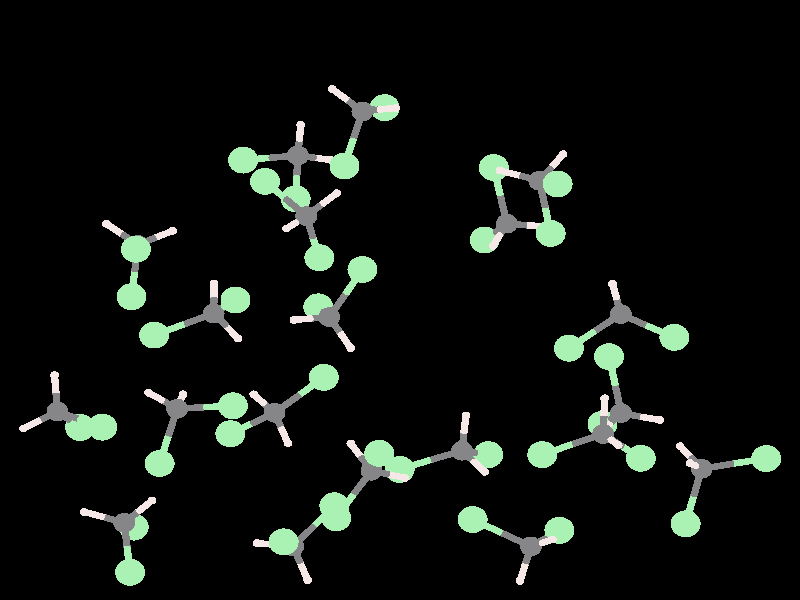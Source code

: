 #include "colors.inc"
#include "finish.inc"

global_settings {assumed_gamma 1 max_trace_level 6}
background {color White transmit 1.0}
camera {orthographic angle 0
  right -21.93*x up 18.31*y
  direction 50.00*z
  location <0,0,50.00> look_at <0,0,0>}


light_source {<  2.00,   3.00,  40.00> color White
  area_light <0.70, 0, 0>, <0, 0.70, 0>, 3, 3
  adaptive 1 jitter}
// no fog
#declare simple = finish {phong 0.7}
#declare pale = finish {ambient 0.5 diffuse 0.85 roughness 0.001 specular 0.200 }
#declare intermediate = finish {ambient 0.3 diffuse 0.6 specular 0.1 roughness 0.04}
#declare vmd = finish {ambient 0.0 diffuse 0.65 phong 0.1 phong_size 40.0 specular 0.5 }
#declare jmol = finish {ambient 0.2 diffuse 0.6 specular 1 roughness 0.001 metallic}
#declare ase2 = finish {ambient 0.05 brilliance 3 diffuse 0.6 metallic specular 0.7 roughness 0.04 reflection 0.15}
#declare ase3 = finish {ambient 0.15 brilliance 2 diffuse 0.6 metallic specular 1.0 roughness 0.001 reflection 0.0}
#declare glass = finish {ambient 0.05 diffuse 0.3 specular 1.0 roughness 0.001}
#declare glass2 = finish {ambient 0.01 diffuse 0.3 specular 1.0 reflection 0.25 roughness 0.001}
#declare Rcell = 0.050;
#declare Rbond = 0.100;

#macro atom(LOC, R, COL, TRANS, FIN)
  sphere{LOC, R texture{pigment{color COL transmit TRANS} finish{FIN}}}
#end
#macro constrain(LOC, R, COL, TRANS FIN)
union{torus{R, Rcell rotate 45*z texture{pigment{color COL transmit TRANS} finish{FIN}}}
     torus{R, Rcell rotate -45*z texture{pigment{color COL transmit TRANS} finish{FIN}}}
     translate LOC}
#end

// no cell vertices
atom(< -2.80,   4.41, -17.24>, 0.30, rgb <0.24, 0.24, 0.25>, 0.0, jmol) // #0
atom(< -4.30,   4.27, -18.27>, 0.41, rgb <0.40, 0.89, 0.45>, 0.0, jmol) // #1
atom(< -2.86,   3.09, -16.04>, 0.41, rgb <0.40, 0.89, 0.45>, 0.0, jmol) // #2
atom(< -2.72,   5.35, -16.66>, 0.12, rgb <0.91, 0.81, 0.79>, 0.0, jmol) // #3
atom(< -1.88,   4.27, -17.87>, 0.12, rgb <0.91, 0.81, 0.79>, 0.0, jmol) // #4
atom(< -6.11,  -3.32, -11.69>, 0.30, rgb <0.24, 0.24, 0.25>, 0.0, jmol) // #5
atom(< -6.59,  -4.99, -11.89>, 0.41, rgb <0.40, 0.89, 0.45>, 0.0, jmol) // #6
atom(< -4.58,  -3.23, -10.76>, 0.41, rgb <0.40, 0.89, 0.45>, 0.0, jmol) // #7
atom(< -6.89,  -2.83, -11.13>, 0.12, rgb <0.91, 0.81, 0.79>, 0.0, jmol) // #8
atom(< -5.95,  -2.88, -12.69>, 0.12, rgb <0.91, 0.81, 0.79>, 0.0, jmol) // #9
atom(< -1.03,   5.75, -13.49>, 0.30, rgb <0.24, 0.24, 0.25>, 0.0, jmol) // #10
atom(< -0.42,   5.87, -15.12>, 0.41, rgb <0.40, 0.89, 0.45>, 0.0, jmol) // #11
atom(< -1.52,   4.09, -13.15>, 0.41, rgb <0.40, 0.89, 0.45>, 0.0, jmol) // #12
atom(< -1.86,   6.44, -13.30>, 0.12, rgb <0.91, 0.81, 0.79>, 0.0, jmol) // #13
atom(< -0.12,   5.86, -12.90>, 0.12, rgb <0.91, 0.81, 0.79>, 0.0, jmol) // #14
atom(< -2.57,   2.56,  -7.98>, 0.30, rgb <0.24, 0.24, 0.25>, 0.0, jmol) // #15
atom(< -3.70,   3.62,  -8.78>, 0.41, rgb <0.40, 0.89, 0.45>, 0.0, jmol) // #16
atom(< -2.21,   1.29,  -9.19>, 0.41, rgb <0.40, 0.89, 0.45>, 0.0, jmol) // #17
atom(< -3.11,   2.18,  -7.23>, 0.12, rgb <0.91, 0.81, 0.79>, 0.0, jmol) // #18
atom(< -1.73,   3.26,  -7.76>, 0.12, rgb <0.91, 0.81, 0.79>, 0.0, jmol) // #19
atom(< -7.19,   1.68,  -9.51>, 0.30, rgb <0.24, 0.24, 0.25>, 0.0, jmol) // #20
atom(< -7.36,   0.10, -10.27>, 0.41, rgb <0.40, 0.89, 0.45>, 0.0, jmol) // #21
atom(< -7.24,   1.55,  -7.73>, 0.41, rgb <0.40, 0.89, 0.45>, 0.0, jmol) // #22
atom(< -8.05,   2.33,  -9.80>, 0.12, rgb <0.91, 0.81, 0.79>, 0.0, jmol) // #23
atom(< -6.23,   2.11,  -9.80>, 0.12, rgb <0.91, 0.81, 0.79>, 0.0, jmol) // #24
atom(< -7.56,  -6.80, -15.77>, 0.30, rgb <0.24, 0.24, 0.25>, 0.0, jmol) // #25
atom(< -7.30,  -6.93, -17.52>, 0.41, rgb <0.40, 0.89, 0.45>, 0.0, jmol) // #26
atom(< -7.40,  -8.31, -14.88>, 0.41, rgb <0.40, 0.89, 0.45>, 0.0, jmol) // #27
atom(< -8.65,  -6.47, -15.65>, 0.12, rgb <0.91, 0.81, 0.79>, 0.0, jmol) // #28
atom(< -6.80,  -6.12, -15.31>, 0.12, rgb <0.91, 0.81, 0.79>, 0.0, jmol) // #29
atom(<  3.59,  -7.52, -11.37>, 0.30, rgb <0.24, 0.24, 0.25>, 0.0, jmol) // #30
atom(<  1.99,  -6.70, -11.26>, 0.41, rgb <0.40, 0.89, 0.45>, 0.0, jmol) // #31
atom(<  4.37,  -7.03, -12.87>, 0.41, rgb <0.40, 0.89, 0.45>, 0.0, jmol) // #32
atom(<  3.29,  -8.57, -11.43>, 0.12, rgb <0.91, 0.81, 0.79>, 0.0, jmol) // #33
atom(<  4.18,  -7.31, -10.44>, 0.12, rgb <0.91, 0.81, 0.79>, 0.0, jmol) // #34
atom(<  2.93,   2.33, -14.30>, 0.30, rgb <0.24, 0.24, 0.25>, 0.0, jmol) // #35
atom(<  2.32,   1.83, -15.87>, 0.41, rgb <0.40, 0.89, 0.45>, 0.0, jmol) // #36
atom(<  2.57,   4.04, -14.11>, 0.41, rgb <0.40, 0.89, 0.45>, 0.0, jmol) // #37
atom(<  4.03,   2.24, -14.32>, 0.12, rgb <0.91, 0.81, 0.79>, 0.0, jmol) // #38
atom(<  2.55,   1.65, -13.49>, 0.12, rgb <0.91, 0.81, 0.79>, 0.0, jmol) // #39
atom(<  1.70,  -4.60, -14.48>, 0.30, rgb <0.24, 0.24, 0.25>, 0.0, jmol) // #40
atom(< -0.01,  -5.17, -14.34>, 0.41, rgb <0.40, 0.89, 0.45>, 0.0, jmol) // #41
atom(<  2.42,  -4.72, -16.14>, 0.41, rgb <0.40, 0.89, 0.45>, 0.0, jmol) // #42
atom(<  2.32,  -5.24, -13.78>, 0.12, rgb <0.91, 0.81, 0.79>, 0.0, jmol) // #43
atom(<  1.81,  -3.53, -14.23>, 0.12, rgb <0.91, 0.81, 0.79>, 0.0, jmol) // #44
atom(< -9.39,  -3.40, -15.94>, 0.30, rgb <0.24, 0.24, 0.25>, 0.0, jmol) // #45
atom(< -8.16,  -3.88, -14.74>, 0.41, rgb <0.40, 0.89, 0.45>, 0.0, jmol) // #46
atom(< -8.77,  -3.89, -17.54>, 0.41, rgb <0.40, 0.89, 0.45>, 0.0, jmol) // #47
atom(< -9.47,  -2.29, -15.90>, 0.12, rgb <0.91, 0.81, 0.79>, 0.0, jmol) // #48
atom(<-10.32,  -3.92, -15.71>, 0.12, rgb <0.91, 0.81, 0.79>, 0.0, jmol) // #49
atom(< -5.11,  -0.41, -17.48>, 0.30, rgb <0.24, 0.24, 0.25>, 0.0, jmol) // #50
atom(< -4.51,  -0.00, -15.84>, 0.41, rgb <0.40, 0.89, 0.45>, 0.0, jmol) // #51
atom(< -6.74,  -1.07, -17.33>, 0.41, rgb <0.40, 0.89, 0.45>, 0.0, jmol) // #52
atom(< -4.44,  -1.17, -17.96>, 0.12, rgb <0.91, 0.81, 0.79>, 0.0, jmol) // #53
atom(< -5.10,   0.50, -18.10>, 0.12, rgb <0.91, 0.81, 0.79>, 0.0, jmol) // #54
atom(<  3.82,   3.64, -10.89>, 0.30, rgb <0.24, 0.24, 0.25>, 0.0, jmol) // #55
atom(<  4.32,   3.54,  -9.12>, 0.41, rgb <0.40, 0.89, 0.45>, 0.0, jmol) // #56
atom(<  4.13,   2.03, -11.55>, 0.41, rgb <0.40, 0.89, 0.45>, 0.0, jmol) // #57
atom(<  4.47,   4.45, -11.39>, 0.12, rgb <0.91, 0.81, 0.79>, 0.0, jmol) // #58
atom(<  2.74,   3.95, -10.98>, 0.12, rgb <0.91, 0.81, 0.79>, 0.0, jmol) // #59
atom(< -1.94,  -0.52,  -4.39>, 0.30, rgb <0.24, 0.24, 0.25>, 0.0, jmol) // #60
atom(< -1.03,   0.93,  -3.74>, 0.41, rgb <0.40, 0.89, 0.45>, 0.0, jmol) // #61
atom(< -2.24,  -0.21,  -6.11>, 0.41, rgb <0.40, 0.89, 0.45>, 0.0, jmol) // #62
atom(< -2.91,  -0.61,  -3.82>, 0.12, rgb <0.91, 0.81, 0.79>, 0.0, jmol) // #63
atom(< -1.35,  -1.47,  -4.19>, 0.12, rgb <0.91, 0.81, 0.79>, 0.0, jmol) // #64
atom(< -3.44,  -3.44, -15.62>, 0.30, rgb <0.24, 0.24, 0.25>, 0.0, jmol) // #65
atom(< -2.09,  -2.36, -16.23>, 0.41, rgb <0.40, 0.89, 0.45>, 0.0, jmol) // #66
atom(< -4.65,  -4.08, -16.85>, 0.41, rgb <0.40, 0.89, 0.45>, 0.0, jmol) // #67
atom(< -4.01,  -2.88, -14.78>, 0.12, rgb <0.91, 0.81, 0.79>, 0.0, jmol) // #68
atom(< -3.07,  -4.37, -15.23>, 0.12, rgb <0.91, 0.81, 0.79>, 0.0, jmol) // #69
atom(<  8.27,  -5.15, -16.18>, 0.30, rgb <0.24, 0.24, 0.25>, 0.0, jmol) // #70
atom(< 10.04,  -4.84, -16.31>, 0.41, rgb <0.40, 0.89, 0.45>, 0.0, jmol) // #71
atom(<  7.83,  -6.83, -16.57>, 0.41, rgb <0.40, 0.89, 0.45>, 0.0, jmol) // #72
atom(<  7.68,  -4.46, -16.80>, 0.12, rgb <0.91, 0.81, 0.79>, 0.0, jmol) // #73
atom(<  7.95,  -4.98, -15.13>, 0.12, rgb <0.91, 0.81, 0.79>, 0.0, jmol) // #74
atom(< -0.78,  -5.21,  -9.65>, 0.30, rgb <0.24, 0.24, 0.25>, 0.0, jmol) // #75
atom(< -1.75,  -6.65,  -9.63>, 0.41, rgb <0.40, 0.89, 0.45>, 0.0, jmol) // #76
atom(< -0.57,  -4.68,  -7.95>, 0.41, rgb <0.40, 0.89, 0.45>, 0.0, jmol) // #77
atom(< -1.35,  -4.38, -10.14>, 0.12, rgb <0.91, 0.81, 0.79>, 0.0, jmol) // #78
atom(<  0.13,  -5.43, -10.20>, 0.12, rgb <0.91, 0.81, 0.79>, 0.0, jmol) // #79
atom(< -2.93,  -7.52, -17.72>, 0.30, rgb <0.24, 0.24, 0.25>, 0.0, jmol) // #80
atom(< -1.80,  -6.28, -18.31>, 0.41, rgb <0.40, 0.89, 0.45>, 0.0, jmol) // #81
atom(< -3.19,  -7.38, -15.95>, 0.41, rgb <0.40, 0.89, 0.45>, 0.0, jmol) // #82
atom(< -2.53,  -8.55, -17.95>, 0.12, rgb <0.91, 0.81, 0.79>, 0.0, jmol) // #83
atom(< -3.92,  -7.42, -18.21>, 0.12, rgb <0.91, 0.81, 0.79>, 0.0, jmol) // #84
atom(<  5.57,  -4.09,  -7.00>, 0.30, rgb <0.24, 0.24, 0.25>, 0.0, jmol) // #85
atom(<  3.90,  -4.72,  -7.15>, 0.41, rgb <0.40, 0.89, 0.45>, 0.0, jmol) // #86
atom(<  6.60,  -4.83,  -8.26>, 0.41, rgb <0.40, 0.89, 0.45>, 0.0, jmol) // #87
atom(<  5.98,  -4.43,  -6.01>, 0.12, rgb <0.91, 0.81, 0.79>, 0.0, jmol) // #88
atom(<  5.61,  -3.00,  -7.13>, 0.12, rgb <0.91, 0.81, 0.79>, 0.0, jmol) // #89
atom(<  6.06,  -3.45, -11.57>, 0.30, rgb <0.24, 0.24, 0.25>, 0.0, jmol) // #90
atom(<  5.55,  -3.79, -13.29>, 0.41, rgb <0.40, 0.89, 0.45>, 0.0, jmol) // #91
atom(<  5.73,  -1.73, -11.06>, 0.41, rgb <0.40, 0.89, 0.45>, 0.0, jmol) // #92
atom(<  7.12,  -3.66, -11.47>, 0.12, rgb <0.91, 0.81, 0.79>, 0.0, jmol) // #93
atom(<  5.45,  -4.11, -10.94>, 0.12, rgb <0.91, 0.81, 0.79>, 0.0, jmol) // #94
atom(<  6.05,  -0.43, -15.40>, 0.30, rgb <0.24, 0.24, 0.25>, 0.0, jmol) // #95
atom(<  4.63,  -1.47, -15.15>, 0.41, rgb <0.40, 0.89, 0.45>, 0.0, jmol) // #96
atom(<  7.52,  -1.14, -14.63>, 0.41, rgb <0.40, 0.89, 0.45>, 0.0, jmol) // #97
atom(<  5.82,   0.50, -14.87>, 0.12, rgb <0.91, 0.81, 0.79>, 0.0, jmol) // #98
atom(<  6.02,  -0.37, -16.52>, 0.12, rgb <0.91, 0.81, 0.79>, 0.0, jmol) // #99
cylinder {< -2.80,   4.41, -17.24>, < -2.83,   3.75, -16.64>, Rbond texture{pigment {color rgb <0.24, 0.24, 0.25> transmit 0.0} finish{jmol}}}
cylinder {< -2.86,   3.09, -16.04>, < -2.83,   3.75, -16.64>, Rbond texture{pigment {color rgb <0.40, 0.89, 0.45> transmit 0.0} finish{jmol}}}
cylinder {< -2.80,   4.41, -17.24>, < -3.55,   4.34, -17.76>, Rbond texture{pigment {color rgb <0.24, 0.24, 0.25> transmit 0.0} finish{jmol}}}
cylinder {< -4.30,   4.27, -18.27>, < -3.55,   4.34, -17.76>, Rbond texture{pigment {color rgb <0.40, 0.89, 0.45> transmit 0.0} finish{jmol}}}
cylinder {< -2.80,   4.41, -17.24>, < -2.34,   4.34, -17.56>, Rbond texture{pigment {color rgb <0.24, 0.24, 0.25> transmit 0.0} finish{jmol}}}
cylinder {< -1.88,   4.27, -17.87>, < -2.34,   4.34, -17.56>, Rbond texture{pigment {color rgb <0.91, 0.81, 0.79> transmit 0.0} finish{jmol}}}
cylinder {< -2.80,   4.41, -17.24>, < -2.76,   4.88, -16.95>, Rbond texture{pigment {color rgb <0.24, 0.24, 0.25> transmit 0.0} finish{jmol}}}
cylinder {< -2.72,   5.35, -16.66>, < -2.76,   4.88, -16.95>, Rbond texture{pigment {color rgb <0.91, 0.81, 0.79> transmit 0.0} finish{jmol}}}
cylinder {< -6.11,  -3.32, -11.69>, < -6.35,  -4.15, -11.79>, Rbond texture{pigment {color rgb <0.24, 0.24, 0.25> transmit 0.0} finish{jmol}}}
cylinder {< -6.59,  -4.99, -11.89>, < -6.35,  -4.15, -11.79>, Rbond texture{pigment {color rgb <0.40, 0.89, 0.45> transmit 0.0} finish{jmol}}}
cylinder {< -6.11,  -3.32, -11.69>, < -6.50,  -3.07, -11.41>, Rbond texture{pigment {color rgb <0.24, 0.24, 0.25> transmit 0.0} finish{jmol}}}
cylinder {< -6.89,  -2.83, -11.13>, < -6.50,  -3.07, -11.41>, Rbond texture{pigment {color rgb <0.91, 0.81, 0.79> transmit 0.0} finish{jmol}}}
cylinder {< -6.11,  -3.32, -11.69>, < -6.03,  -3.10, -12.19>, Rbond texture{pigment {color rgb <0.24, 0.24, 0.25> transmit 0.0} finish{jmol}}}
cylinder {< -5.95,  -2.88, -12.69>, < -6.03,  -3.10, -12.19>, Rbond texture{pigment {color rgb <0.91, 0.81, 0.79> transmit 0.0} finish{jmol}}}
cylinder {< -6.11,  -3.32, -11.69>, < -5.35,  -3.27, -11.23>, Rbond texture{pigment {color rgb <0.24, 0.24, 0.25> transmit 0.0} finish{jmol}}}
cylinder {< -4.58,  -3.23, -10.76>, < -5.35,  -3.27, -11.23>, Rbond texture{pigment {color rgb <0.40, 0.89, 0.45> transmit 0.0} finish{jmol}}}
cylinder {< -1.03,   5.75, -13.49>, < -1.44,   6.10, -13.39>, Rbond texture{pigment {color rgb <0.24, 0.24, 0.25> transmit 0.0} finish{jmol}}}
cylinder {< -1.86,   6.44, -13.30>, < -1.44,   6.10, -13.39>, Rbond texture{pigment {color rgb <0.91, 0.81, 0.79> transmit 0.0} finish{jmol}}}
cylinder {< -1.03,   5.75, -13.49>, < -0.72,   5.81, -14.30>, Rbond texture{pigment {color rgb <0.24, 0.24, 0.25> transmit 0.0} finish{jmol}}}
cylinder {< -0.42,   5.87, -15.12>, < -0.72,   5.81, -14.30>, Rbond texture{pigment {color rgb <0.40, 0.89, 0.45> transmit 0.0} finish{jmol}}}
cylinder {< -1.03,   5.75, -13.49>, < -1.28,   4.92, -13.32>, Rbond texture{pigment {color rgb <0.24, 0.24, 0.25> transmit 0.0} finish{jmol}}}
cylinder {< -1.52,   4.09, -13.15>, < -1.28,   4.92, -13.32>, Rbond texture{pigment {color rgb <0.40, 0.89, 0.45> transmit 0.0} finish{jmol}}}
cylinder {< -1.03,   5.75, -13.49>, < -0.58,   5.81, -13.19>, Rbond texture{pigment {color rgb <0.24, 0.24, 0.25> transmit 0.0} finish{jmol}}}
cylinder {< -0.12,   5.86, -12.90>, < -0.58,   5.81, -13.19>, Rbond texture{pigment {color rgb <0.91, 0.81, 0.79> transmit 0.0} finish{jmol}}}
cylinder {< -2.57,   2.56,  -7.98>, < -3.14,   3.09,  -8.38>, Rbond texture{pigment {color rgb <0.24, 0.24, 0.25> transmit 0.0} finish{jmol}}}
cylinder {< -3.70,   3.62,  -8.78>, < -3.14,   3.09,  -8.38>, Rbond texture{pigment {color rgb <0.40, 0.89, 0.45> transmit 0.0} finish{jmol}}}
cylinder {< -2.57,   2.56,  -7.98>, < -2.39,   1.92,  -8.58>, Rbond texture{pigment {color rgb <0.24, 0.24, 0.25> transmit 0.0} finish{jmol}}}
cylinder {< -2.21,   1.29,  -9.19>, < -2.39,   1.92,  -8.58>, Rbond texture{pigment {color rgb <0.40, 0.89, 0.45> transmit 0.0} finish{jmol}}}
cylinder {< -2.57,   2.56,  -7.98>, < -2.84,   2.37,  -7.61>, Rbond texture{pigment {color rgb <0.24, 0.24, 0.25> transmit 0.0} finish{jmol}}}
cylinder {< -3.11,   2.18,  -7.23>, < -2.84,   2.37,  -7.61>, Rbond texture{pigment {color rgb <0.91, 0.81, 0.79> transmit 0.0} finish{jmol}}}
cylinder {< -2.57,   2.56,  -7.98>, < -2.15,   2.91,  -7.87>, Rbond texture{pigment {color rgb <0.24, 0.24, 0.25> transmit 0.0} finish{jmol}}}
cylinder {< -1.73,   3.26,  -7.76>, < -2.15,   2.91,  -7.87>, Rbond texture{pigment {color rgb <0.91, 0.81, 0.79> transmit 0.0} finish{jmol}}}
cylinder {< -7.19,   1.68,  -9.51>, < -7.27,   0.89,  -9.89>, Rbond texture{pigment {color rgb <0.24, 0.24, 0.25> transmit 0.0} finish{jmol}}}
cylinder {< -7.36,   0.10, -10.27>, < -7.27,   0.89,  -9.89>, Rbond texture{pigment {color rgb <0.40, 0.89, 0.45> transmit 0.0} finish{jmol}}}
cylinder {< -7.19,   1.68,  -9.51>, < -7.62,   2.01,  -9.66>, Rbond texture{pigment {color rgb <0.24, 0.24, 0.25> transmit 0.0} finish{jmol}}}
cylinder {< -8.05,   2.33,  -9.80>, < -7.62,   2.01,  -9.66>, Rbond texture{pigment {color rgb <0.91, 0.81, 0.79> transmit 0.0} finish{jmol}}}
cylinder {< -7.19,   1.68,  -9.51>, < -6.71,   1.90,  -9.65>, Rbond texture{pigment {color rgb <0.24, 0.24, 0.25> transmit 0.0} finish{jmol}}}
cylinder {< -6.23,   2.11,  -9.80>, < -6.71,   1.90,  -9.65>, Rbond texture{pigment {color rgb <0.91, 0.81, 0.79> transmit 0.0} finish{jmol}}}
cylinder {< -7.19,   1.68,  -9.51>, < -7.22,   1.61,  -8.62>, Rbond texture{pigment {color rgb <0.24, 0.24, 0.25> transmit 0.0} finish{jmol}}}
cylinder {< -7.24,   1.55,  -7.73>, < -7.22,   1.61,  -8.62>, Rbond texture{pigment {color rgb <0.40, 0.89, 0.45> transmit 0.0} finish{jmol}}}
cylinder {< -7.56,  -6.80, -15.77>, < -7.43,  -6.86, -16.65>, Rbond texture{pigment {color rgb <0.24, 0.24, 0.25> transmit 0.0} finish{jmol}}}
cylinder {< -7.30,  -6.93, -17.52>, < -7.43,  -6.86, -16.65>, Rbond texture{pigment {color rgb <0.40, 0.89, 0.45> transmit 0.0} finish{jmol}}}
cylinder {< -7.56,  -6.80, -15.77>, < -8.10,  -6.63, -15.71>, Rbond texture{pigment {color rgb <0.24, 0.24, 0.25> transmit 0.0} finish{jmol}}}
cylinder {< -8.65,  -6.47, -15.65>, < -8.10,  -6.63, -15.71>, Rbond texture{pigment {color rgb <0.91, 0.81, 0.79> transmit 0.0} finish{jmol}}}
cylinder {< -7.56,  -6.80, -15.77>, < -7.18,  -6.46, -15.54>, Rbond texture{pigment {color rgb <0.24, 0.24, 0.25> transmit 0.0} finish{jmol}}}
cylinder {< -6.80,  -6.12, -15.31>, < -7.18,  -6.46, -15.54>, Rbond texture{pigment {color rgb <0.91, 0.81, 0.79> transmit 0.0} finish{jmol}}}
cylinder {< -7.56,  -6.80, -15.77>, < -7.48,  -7.55, -15.32>, Rbond texture{pigment {color rgb <0.24, 0.24, 0.25> transmit 0.0} finish{jmol}}}
cylinder {< -7.40,  -8.31, -14.88>, < -7.48,  -7.55, -15.32>, Rbond texture{pigment {color rgb <0.40, 0.89, 0.45> transmit 0.0} finish{jmol}}}
cylinder {<  3.59,  -7.52, -11.37>, <  2.79,  -7.11, -11.31>, Rbond texture{pigment {color rgb <0.24, 0.24, 0.25> transmit 0.0} finish{jmol}}}
cylinder {<  1.99,  -6.70, -11.26>, <  2.79,  -7.11, -11.31>, Rbond texture{pigment {color rgb <0.40, 0.89, 0.45> transmit 0.0} finish{jmol}}}
cylinder {<  3.59,  -7.52, -11.37>, <  3.44,  -8.05, -11.40>, Rbond texture{pigment {color rgb <0.24, 0.24, 0.25> transmit 0.0} finish{jmol}}}
cylinder {<  3.29,  -8.57, -11.43>, <  3.44,  -8.05, -11.40>, Rbond texture{pigment {color rgb <0.91, 0.81, 0.79> transmit 0.0} finish{jmol}}}
cylinder {<  3.59,  -7.52, -11.37>, <  3.89,  -7.42, -10.91>, Rbond texture{pigment {color rgb <0.24, 0.24, 0.25> transmit 0.0} finish{jmol}}}
cylinder {<  4.18,  -7.31, -10.44>, <  3.89,  -7.42, -10.91>, Rbond texture{pigment {color rgb <0.91, 0.81, 0.79> transmit 0.0} finish{jmol}}}
cylinder {<  3.59,  -7.52, -11.37>, <  3.98,  -7.28, -12.12>, Rbond texture{pigment {color rgb <0.24, 0.24, 0.25> transmit 0.0} finish{jmol}}}
cylinder {<  4.37,  -7.03, -12.87>, <  3.98,  -7.28, -12.12>, Rbond texture{pigment {color rgb <0.40, 0.89, 0.45> transmit 0.0} finish{jmol}}}
cylinder {<  2.93,   2.33, -14.30>, <  2.63,   2.08, -15.09>, Rbond texture{pigment {color rgb <0.24, 0.24, 0.25> transmit 0.0} finish{jmol}}}
cylinder {<  2.32,   1.83, -15.87>, <  2.63,   2.08, -15.09>, Rbond texture{pigment {color rgb <0.40, 0.89, 0.45> transmit 0.0} finish{jmol}}}
cylinder {<  2.93,   2.33, -14.30>, <  3.48,   2.28, -14.31>, Rbond texture{pigment {color rgb <0.24, 0.24, 0.25> transmit 0.0} finish{jmol}}}
cylinder {<  4.03,   2.24, -14.32>, <  3.48,   2.28, -14.31>, Rbond texture{pigment {color rgb <0.91, 0.81, 0.79> transmit 0.0} finish{jmol}}}
cylinder {<  2.93,   2.33, -14.30>, <  2.75,   3.19, -14.21>, Rbond texture{pigment {color rgb <0.24, 0.24, 0.25> transmit 0.0} finish{jmol}}}
cylinder {<  2.57,   4.04, -14.11>, <  2.75,   3.19, -14.21>, Rbond texture{pigment {color rgb <0.40, 0.89, 0.45> transmit 0.0} finish{jmol}}}
cylinder {<  2.93,   2.33, -14.30>, <  2.74,   1.99, -13.90>, Rbond texture{pigment {color rgb <0.24, 0.24, 0.25> transmit 0.0} finish{jmol}}}
cylinder {<  2.55,   1.65, -13.49>, <  2.74,   1.99, -13.90>, Rbond texture{pigment {color rgb <0.91, 0.81, 0.79> transmit 0.0} finish{jmol}}}
cylinder {<  1.70,  -4.60, -14.48>, <  0.84,  -4.88, -14.41>, Rbond texture{pigment {color rgb <0.24, 0.24, 0.25> transmit 0.0} finish{jmol}}}
cylinder {< -0.01,  -5.17, -14.34>, <  0.84,  -4.88, -14.41>, Rbond texture{pigment {color rgb <0.40, 0.89, 0.45> transmit 0.0} finish{jmol}}}
cylinder {<  1.70,  -4.60, -14.48>, <  2.06,  -4.66, -15.31>, Rbond texture{pigment {color rgb <0.24, 0.24, 0.25> transmit 0.0} finish{jmol}}}
cylinder {<  2.42,  -4.72, -16.14>, <  2.06,  -4.66, -15.31>, Rbond texture{pigment {color rgb <0.40, 0.89, 0.45> transmit 0.0} finish{jmol}}}
cylinder {<  1.70,  -4.60, -14.48>, <  2.01,  -4.92, -14.13>, Rbond texture{pigment {color rgb <0.24, 0.24, 0.25> transmit 0.0} finish{jmol}}}
cylinder {<  2.32,  -5.24, -13.78>, <  2.01,  -4.92, -14.13>, Rbond texture{pigment {color rgb <0.91, 0.81, 0.79> transmit 0.0} finish{jmol}}}
cylinder {<  1.70,  -4.60, -14.48>, <  1.75,  -4.06, -14.36>, Rbond texture{pigment {color rgb <0.24, 0.24, 0.25> transmit 0.0} finish{jmol}}}
cylinder {<  1.81,  -3.53, -14.23>, <  1.75,  -4.06, -14.36>, Rbond texture{pigment {color rgb <0.91, 0.81, 0.79> transmit 0.0} finish{jmol}}}
cylinder {< -9.39,  -3.40, -15.94>, < -9.08,  -3.65, -16.74>, Rbond texture{pigment {color rgb <0.24, 0.24, 0.25> transmit 0.0} finish{jmol}}}
cylinder {< -8.77,  -3.89, -17.54>, < -9.08,  -3.65, -16.74>, Rbond texture{pigment {color rgb <0.40, 0.89, 0.45> transmit 0.0} finish{jmol}}}
cylinder {< -9.39,  -3.40, -15.94>, < -9.86,  -3.66, -15.82>, Rbond texture{pigment {color rgb <0.24, 0.24, 0.25> transmit 0.0} finish{jmol}}}
cylinder {<-10.32,  -3.92, -15.71>, < -9.86,  -3.66, -15.82>, Rbond texture{pigment {color rgb <0.91, 0.81, 0.79> transmit 0.0} finish{jmol}}}
cylinder {< -9.39,  -3.40, -15.94>, < -8.78,  -3.64, -15.34>, Rbond texture{pigment {color rgb <0.24, 0.24, 0.25> transmit 0.0} finish{jmol}}}
cylinder {< -8.16,  -3.88, -14.74>, < -8.78,  -3.64, -15.34>, Rbond texture{pigment {color rgb <0.40, 0.89, 0.45> transmit 0.0} finish{jmol}}}
cylinder {< -9.39,  -3.40, -15.94>, < -9.43,  -2.84, -15.92>, Rbond texture{pigment {color rgb <0.24, 0.24, 0.25> transmit 0.0} finish{jmol}}}
cylinder {< -9.47,  -2.29, -15.90>, < -9.43,  -2.84, -15.92>, Rbond texture{pigment {color rgb <0.91, 0.81, 0.79> transmit 0.0} finish{jmol}}}
cylinder {< -5.11,  -0.41, -17.48>, < -4.77,  -0.79, -17.72>, Rbond texture{pigment {color rgb <0.24, 0.24, 0.25> transmit 0.0} finish{jmol}}}
cylinder {< -4.44,  -1.17, -17.96>, < -4.77,  -0.79, -17.72>, Rbond texture{pigment {color rgb <0.91, 0.81, 0.79> transmit 0.0} finish{jmol}}}
cylinder {< -5.11,  -0.41, -17.48>, < -5.92,  -0.74, -17.40>, Rbond texture{pigment {color rgb <0.24, 0.24, 0.25> transmit 0.0} finish{jmol}}}
cylinder {< -6.74,  -1.07, -17.33>, < -5.92,  -0.74, -17.40>, Rbond texture{pigment {color rgb <0.40, 0.89, 0.45> transmit 0.0} finish{jmol}}}
cylinder {< -5.11,  -0.41, -17.48>, < -5.10,   0.05, -17.79>, Rbond texture{pigment {color rgb <0.24, 0.24, 0.25> transmit 0.0} finish{jmol}}}
cylinder {< -5.10,   0.50, -18.10>, < -5.10,   0.05, -17.79>, Rbond texture{pigment {color rgb <0.91, 0.81, 0.79> transmit 0.0} finish{jmol}}}
cylinder {< -5.11,  -0.41, -17.48>, < -4.81,  -0.21, -16.66>, Rbond texture{pigment {color rgb <0.24, 0.24, 0.25> transmit 0.0} finish{jmol}}}
cylinder {< -4.51,  -0.00, -15.84>, < -4.81,  -0.21, -16.66>, Rbond texture{pigment {color rgb <0.40, 0.89, 0.45> transmit 0.0} finish{jmol}}}
cylinder {<  3.82,   3.64, -10.89>, <  4.15,   4.04, -11.14>, Rbond texture{pigment {color rgb <0.24, 0.24, 0.25> transmit 0.0} finish{jmol}}}
cylinder {<  4.47,   4.45, -11.39>, <  4.15,   4.04, -11.14>, Rbond texture{pigment {color rgb <0.91, 0.81, 0.79> transmit 0.0} finish{jmol}}}
cylinder {<  3.82,   3.64, -10.89>, <  3.98,   2.84, -11.22>, Rbond texture{pigment {color rgb <0.24, 0.24, 0.25> transmit 0.0} finish{jmol}}}
cylinder {<  4.13,   2.03, -11.55>, <  3.98,   2.84, -11.22>, Rbond texture{pigment {color rgb <0.40, 0.89, 0.45> transmit 0.0} finish{jmol}}}
cylinder {<  3.82,   3.64, -10.89>, <  3.28,   3.80, -10.94>, Rbond texture{pigment {color rgb <0.24, 0.24, 0.25> transmit 0.0} finish{jmol}}}
cylinder {<  2.74,   3.95, -10.98>, <  3.28,   3.80, -10.94>, Rbond texture{pigment {color rgb <0.91, 0.81, 0.79> transmit 0.0} finish{jmol}}}
cylinder {<  3.82,   3.64, -10.89>, <  4.07,   3.59, -10.01>, Rbond texture{pigment {color rgb <0.24, 0.24, 0.25> transmit 0.0} finish{jmol}}}
cylinder {<  4.32,   3.54,  -9.12>, <  4.07,   3.59, -10.01>, Rbond texture{pigment {color rgb <0.40, 0.89, 0.45> transmit 0.0} finish{jmol}}}
cylinder {< -1.94,  -0.52,  -4.39>, < -2.09,  -0.36,  -5.25>, Rbond texture{pigment {color rgb <0.24, 0.24, 0.25> transmit 0.0} finish{jmol}}}
cylinder {< -2.24,  -0.21,  -6.11>, < -2.09,  -0.36,  -5.25>, Rbond texture{pigment {color rgb <0.40, 0.89, 0.45> transmit 0.0} finish{jmol}}}
cylinder {< -1.94,  -0.52,  -4.39>, < -2.42,  -0.56,  -4.11>, Rbond texture{pigment {color rgb <0.24, 0.24, 0.25> transmit 0.0} finish{jmol}}}
cylinder {< -2.91,  -0.61,  -3.82>, < -2.42,  -0.56,  -4.11>, Rbond texture{pigment {color rgb <0.91, 0.81, 0.79> transmit 0.0} finish{jmol}}}
cylinder {< -1.94,  -0.52,  -4.39>, < -1.48,   0.20,  -4.07>, Rbond texture{pigment {color rgb <0.24, 0.24, 0.25> transmit 0.0} finish{jmol}}}
cylinder {< -1.03,   0.93,  -3.74>, < -1.48,   0.20,  -4.07>, Rbond texture{pigment {color rgb <0.40, 0.89, 0.45> transmit 0.0} finish{jmol}}}
cylinder {< -1.94,  -0.52,  -4.39>, < -1.64,  -1.00,  -4.29>, Rbond texture{pigment {color rgb <0.24, 0.24, 0.25> transmit 0.0} finish{jmol}}}
cylinder {< -1.35,  -1.47,  -4.19>, < -1.64,  -1.00,  -4.29>, Rbond texture{pigment {color rgb <0.91, 0.81, 0.79> transmit 0.0} finish{jmol}}}
cylinder {< -3.44,  -3.44, -15.62>, < -2.76,  -2.90, -15.93>, Rbond texture{pigment {color rgb <0.24, 0.24, 0.25> transmit 0.0} finish{jmol}}}
cylinder {< -2.09,  -2.36, -16.23>, < -2.76,  -2.90, -15.93>, Rbond texture{pigment {color rgb <0.40, 0.89, 0.45> transmit 0.0} finish{jmol}}}
cylinder {< -3.44,  -3.44, -15.62>, < -4.04,  -3.76, -16.24>, Rbond texture{pigment {color rgb <0.24, 0.24, 0.25> transmit 0.0} finish{jmol}}}
cylinder {< -4.65,  -4.08, -16.85>, < -4.04,  -3.76, -16.24>, Rbond texture{pigment {color rgb <0.40, 0.89, 0.45> transmit 0.0} finish{jmol}}}
cylinder {< -3.44,  -3.44, -15.62>, < -3.73,  -3.16, -15.20>, Rbond texture{pigment {color rgb <0.24, 0.24, 0.25> transmit 0.0} finish{jmol}}}
cylinder {< -4.01,  -2.88, -14.78>, < -3.73,  -3.16, -15.20>, Rbond texture{pigment {color rgb <0.91, 0.81, 0.79> transmit 0.0} finish{jmol}}}
cylinder {< -3.44,  -3.44, -15.62>, < -3.26,  -3.90, -15.43>, Rbond texture{pigment {color rgb <0.24, 0.24, 0.25> transmit 0.0} finish{jmol}}}
cylinder {< -3.07,  -4.37, -15.23>, < -3.26,  -3.90, -15.43>, Rbond texture{pigment {color rgb <0.91, 0.81, 0.79> transmit 0.0} finish{jmol}}}
cylinder {<  8.27,  -5.15, -16.18>, <  8.05,  -5.99, -16.37>, Rbond texture{pigment {color rgb <0.24, 0.24, 0.25> transmit 0.0} finish{jmol}}}
cylinder {<  7.83,  -6.83, -16.57>, <  8.05,  -5.99, -16.37>, Rbond texture{pigment {color rgb <0.40, 0.89, 0.45> transmit 0.0} finish{jmol}}}
cylinder {<  8.27,  -5.15, -16.18>, <  7.98,  -4.81, -16.49>, Rbond texture{pigment {color rgb <0.24, 0.24, 0.25> transmit 0.0} finish{jmol}}}
cylinder {<  7.68,  -4.46, -16.80>, <  7.98,  -4.81, -16.49>, Rbond texture{pigment {color rgb <0.91, 0.81, 0.79> transmit 0.0} finish{jmol}}}
cylinder {<  8.27,  -5.15, -16.18>, <  8.11,  -5.06, -15.66>, Rbond texture{pigment {color rgb <0.24, 0.24, 0.25> transmit 0.0} finish{jmol}}}
cylinder {<  7.95,  -4.98, -15.13>, <  8.11,  -5.06, -15.66>, Rbond texture{pigment {color rgb <0.91, 0.81, 0.79> transmit 0.0} finish{jmol}}}
cylinder {<  8.27,  -5.15, -16.18>, <  9.15,  -4.99, -16.24>, Rbond texture{pigment {color rgb <0.24, 0.24, 0.25> transmit 0.0} finish{jmol}}}
cylinder {< 10.04,  -4.84, -16.31>, <  9.15,  -4.99, -16.24>, Rbond texture{pigment {color rgb <0.40, 0.89, 0.45> transmit 0.0} finish{jmol}}}
cylinder {< -0.78,  -5.21,  -9.65>, < -1.27,  -5.93,  -9.64>, Rbond texture{pigment {color rgb <0.24, 0.24, 0.25> transmit 0.0} finish{jmol}}}
cylinder {< -1.75,  -6.65,  -9.63>, < -1.27,  -5.93,  -9.64>, Rbond texture{pigment {color rgb <0.40, 0.89, 0.45> transmit 0.0} finish{jmol}}}
cylinder {< -0.78,  -5.21,  -9.65>, < -0.67,  -4.94,  -8.80>, Rbond texture{pigment {color rgb <0.24, 0.24, 0.25> transmit 0.0} finish{jmol}}}
cylinder {< -0.57,  -4.68,  -7.95>, < -0.67,  -4.94,  -8.80>, Rbond texture{pigment {color rgb <0.40, 0.89, 0.45> transmit 0.0} finish{jmol}}}
cylinder {< -0.78,  -5.21,  -9.65>, < -1.07,  -4.79,  -9.89>, Rbond texture{pigment {color rgb <0.24, 0.24, 0.25> transmit 0.0} finish{jmol}}}
cylinder {< -1.35,  -4.38, -10.14>, < -1.07,  -4.79,  -9.89>, Rbond texture{pigment {color rgb <0.91, 0.81, 0.79> transmit 0.0} finish{jmol}}}
cylinder {< -0.78,  -5.21,  -9.65>, < -0.32,  -5.32,  -9.93>, Rbond texture{pigment {color rgb <0.24, 0.24, 0.25> transmit 0.0} finish{jmol}}}
cylinder {<  0.13,  -5.43, -10.20>, < -0.32,  -5.32,  -9.93>, Rbond texture{pigment {color rgb <0.91, 0.81, 0.79> transmit 0.0} finish{jmol}}}
cylinder {< -2.93,  -7.52, -17.72>, < -2.36,  -6.90, -18.02>, Rbond texture{pigment {color rgb <0.24, 0.24, 0.25> transmit 0.0} finish{jmol}}}
cylinder {< -1.80,  -6.28, -18.31>, < -2.36,  -6.90, -18.02>, Rbond texture{pigment {color rgb <0.40, 0.89, 0.45> transmit 0.0} finish{jmol}}}
cylinder {< -2.93,  -7.52, -17.72>, < -2.73,  -8.03, -17.84>, Rbond texture{pigment {color rgb <0.24, 0.24, 0.25> transmit 0.0} finish{jmol}}}
cylinder {< -2.53,  -8.55, -17.95>, < -2.73,  -8.03, -17.84>, Rbond texture{pigment {color rgb <0.91, 0.81, 0.79> transmit 0.0} finish{jmol}}}
cylinder {< -2.93,  -7.52, -17.72>, < -3.42,  -7.47, -17.96>, Rbond texture{pigment {color rgb <0.24, 0.24, 0.25> transmit 0.0} finish{jmol}}}
cylinder {< -3.92,  -7.42, -18.21>, < -3.42,  -7.47, -17.96>, Rbond texture{pigment {color rgb <0.91, 0.81, 0.79> transmit 0.0} finish{jmol}}}
cylinder {< -2.93,  -7.52, -17.72>, < -3.06,  -7.45, -16.84>, Rbond texture{pigment {color rgb <0.24, 0.24, 0.25> transmit 0.0} finish{jmol}}}
cylinder {< -3.19,  -7.38, -15.95>, < -3.06,  -7.45, -16.84>, Rbond texture{pigment {color rgb <0.40, 0.89, 0.45> transmit 0.0} finish{jmol}}}
cylinder {<  5.57,  -4.09,  -7.00>, <  4.73,  -4.40,  -7.07>, Rbond texture{pigment {color rgb <0.24, 0.24, 0.25> transmit 0.0} finish{jmol}}}
cylinder {<  3.90,  -4.72,  -7.15>, <  4.73,  -4.40,  -7.07>, Rbond texture{pigment {color rgb <0.40, 0.89, 0.45> transmit 0.0} finish{jmol}}}
cylinder {<  5.57,  -4.09,  -7.00>, <  5.78,  -4.26,  -6.50>, Rbond texture{pigment {color rgb <0.24, 0.24, 0.25> transmit 0.0} finish{jmol}}}
cylinder {<  5.98,  -4.43,  -6.01>, <  5.78,  -4.26,  -6.50>, Rbond texture{pigment {color rgb <0.91, 0.81, 0.79> transmit 0.0} finish{jmol}}}
cylinder {<  5.57,  -4.09,  -7.00>, <  6.08,  -4.46,  -7.63>, Rbond texture{pigment {color rgb <0.24, 0.24, 0.25> transmit 0.0} finish{jmol}}}
cylinder {<  6.60,  -4.83,  -8.26>, <  6.08,  -4.46,  -7.63>, Rbond texture{pigment {color rgb <0.40, 0.89, 0.45> transmit 0.0} finish{jmol}}}
cylinder {<  5.57,  -4.09,  -7.00>, <  5.59,  -3.54,  -7.07>, Rbond texture{pigment {color rgb <0.24, 0.24, 0.25> transmit 0.0} finish{jmol}}}
cylinder {<  5.61,  -3.00,  -7.13>, <  5.59,  -3.54,  -7.07>, Rbond texture{pigment {color rgb <0.91, 0.81, 0.79> transmit 0.0} finish{jmol}}}
cylinder {<  6.06,  -3.45, -11.57>, <  5.76,  -3.78, -11.26>, Rbond texture{pigment {color rgb <0.24, 0.24, 0.25> transmit 0.0} finish{jmol}}}
cylinder {<  5.45,  -4.11, -10.94>, <  5.76,  -3.78, -11.26>, Rbond texture{pigment {color rgb <0.91, 0.81, 0.79> transmit 0.0} finish{jmol}}}
cylinder {<  6.06,  -3.45, -11.57>, <  5.80,  -3.62, -12.43>, Rbond texture{pigment {color rgb <0.24, 0.24, 0.25> transmit 0.0} finish{jmol}}}
cylinder {<  5.55,  -3.79, -13.29>, <  5.80,  -3.62, -12.43>, Rbond texture{pigment {color rgb <0.40, 0.89, 0.45> transmit 0.0} finish{jmol}}}
cylinder {<  6.06,  -3.45, -11.57>, <  6.59,  -3.56, -11.52>, Rbond texture{pigment {color rgb <0.24, 0.24, 0.25> transmit 0.0} finish{jmol}}}
cylinder {<  7.12,  -3.66, -11.47>, <  6.59,  -3.56, -11.52>, Rbond texture{pigment {color rgb <0.91, 0.81, 0.79> transmit 0.0} finish{jmol}}}
cylinder {<  6.06,  -3.45, -11.57>, <  5.90,  -2.59, -11.32>, Rbond texture{pigment {color rgb <0.24, 0.24, 0.25> transmit 0.0} finish{jmol}}}
cylinder {<  5.73,  -1.73, -11.06>, <  5.90,  -2.59, -11.32>, Rbond texture{pigment {color rgb <0.40, 0.89, 0.45> transmit 0.0} finish{jmol}}}
cylinder {<  6.05,  -0.43, -15.40>, <  6.78,  -0.79, -15.02>, Rbond texture{pigment {color rgb <0.24, 0.24, 0.25> transmit 0.0} finish{jmol}}}
cylinder {<  7.52,  -1.14, -14.63>, <  6.78,  -0.79, -15.02>, Rbond texture{pigment {color rgb <0.40, 0.89, 0.45> transmit 0.0} finish{jmol}}}
cylinder {<  6.05,  -0.43, -15.40>, <  5.94,   0.04, -15.13>, Rbond texture{pigment {color rgb <0.24, 0.24, 0.25> transmit 0.0} finish{jmol}}}
cylinder {<  5.82,   0.50, -14.87>, <  5.94,   0.04, -15.13>, Rbond texture{pigment {color rgb <0.91, 0.81, 0.79> transmit 0.0} finish{jmol}}}
cylinder {<  6.05,  -0.43, -15.40>, <  5.34,  -0.95, -15.28>, Rbond texture{pigment {color rgb <0.24, 0.24, 0.25> transmit 0.0} finish{jmol}}}
cylinder {<  4.63,  -1.47, -15.15>, <  5.34,  -0.95, -15.28>, Rbond texture{pigment {color rgb <0.40, 0.89, 0.45> transmit 0.0} finish{jmol}}}
cylinder {<  6.05,  -0.43, -15.40>, <  6.03,  -0.40, -15.96>, Rbond texture{pigment {color rgb <0.24, 0.24, 0.25> transmit 0.0} finish{jmol}}}
cylinder {<  6.02,  -0.37, -16.52>, <  6.03,  -0.40, -15.96>, Rbond texture{pigment {color rgb <0.91, 0.81, 0.79> transmit 0.0} finish{jmol}}}
// no constraints
